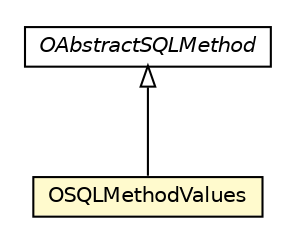 #!/usr/local/bin/dot
#
# Class diagram 
# Generated by UMLGraph version R5_6-24-gf6e263 (http://www.umlgraph.org/)
#

digraph G {
	edge [fontname="Helvetica",fontsize=10,labelfontname="Helvetica",labelfontsize=10];
	node [fontname="Helvetica",fontsize=10,shape=plaintext];
	nodesep=0.25;
	ranksep=0.5;
	// com.orientechnologies.orient.core.sql.method.misc.OSQLMethodValues
	c6382381 [label=<<table title="com.orientechnologies.orient.core.sql.method.misc.OSQLMethodValues" border="0" cellborder="1" cellspacing="0" cellpadding="2" port="p" bgcolor="lemonChiffon" href="./OSQLMethodValues.html">
		<tr><td><table border="0" cellspacing="0" cellpadding="1">
<tr><td align="center" balign="center"> OSQLMethodValues </td></tr>
		</table></td></tr>
		</table>>, URL="./OSQLMethodValues.html", fontname="Helvetica", fontcolor="black", fontsize=10.0];
	// com.orientechnologies.orient.core.sql.method.misc.OAbstractSQLMethod
	c6382392 [label=<<table title="com.orientechnologies.orient.core.sql.method.misc.OAbstractSQLMethod" border="0" cellborder="1" cellspacing="0" cellpadding="2" port="p" href="./OAbstractSQLMethod.html">
		<tr><td><table border="0" cellspacing="0" cellpadding="1">
<tr><td align="center" balign="center"><font face="Helvetica-Oblique"> OAbstractSQLMethod </font></td></tr>
		</table></td></tr>
		</table>>, URL="./OAbstractSQLMethod.html", fontname="Helvetica", fontcolor="black", fontsize=10.0];
	//com.orientechnologies.orient.core.sql.method.misc.OSQLMethodValues extends com.orientechnologies.orient.core.sql.method.misc.OAbstractSQLMethod
	c6382392:p -> c6382381:p [dir=back,arrowtail=empty];
}

